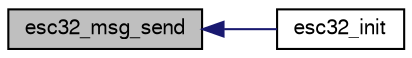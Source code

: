 digraph "esc32_msg_send"
{
  edge [fontname="FreeSans",fontsize="10",labelfontname="FreeSans",labelfontsize="10"];
  node [fontname="FreeSans",fontsize="10",shape=record];
  rankdir="LR";
  Node1 [label="esc32_msg_send",height=0.2,width=0.4,color="black", fillcolor="grey75", style="filled", fontcolor="black"];
  Node1 -> Node2 [dir="back",color="midnightblue",fontsize="10",style="solid",fontname="FreeSans"];
  Node2 [label="esc32_init",height=0.2,width=0.4,color="black", fillcolor="white", style="filled",URL="$esc32_8h.html#a485a4d236254b9e739e5d413263e31e1"];
}
